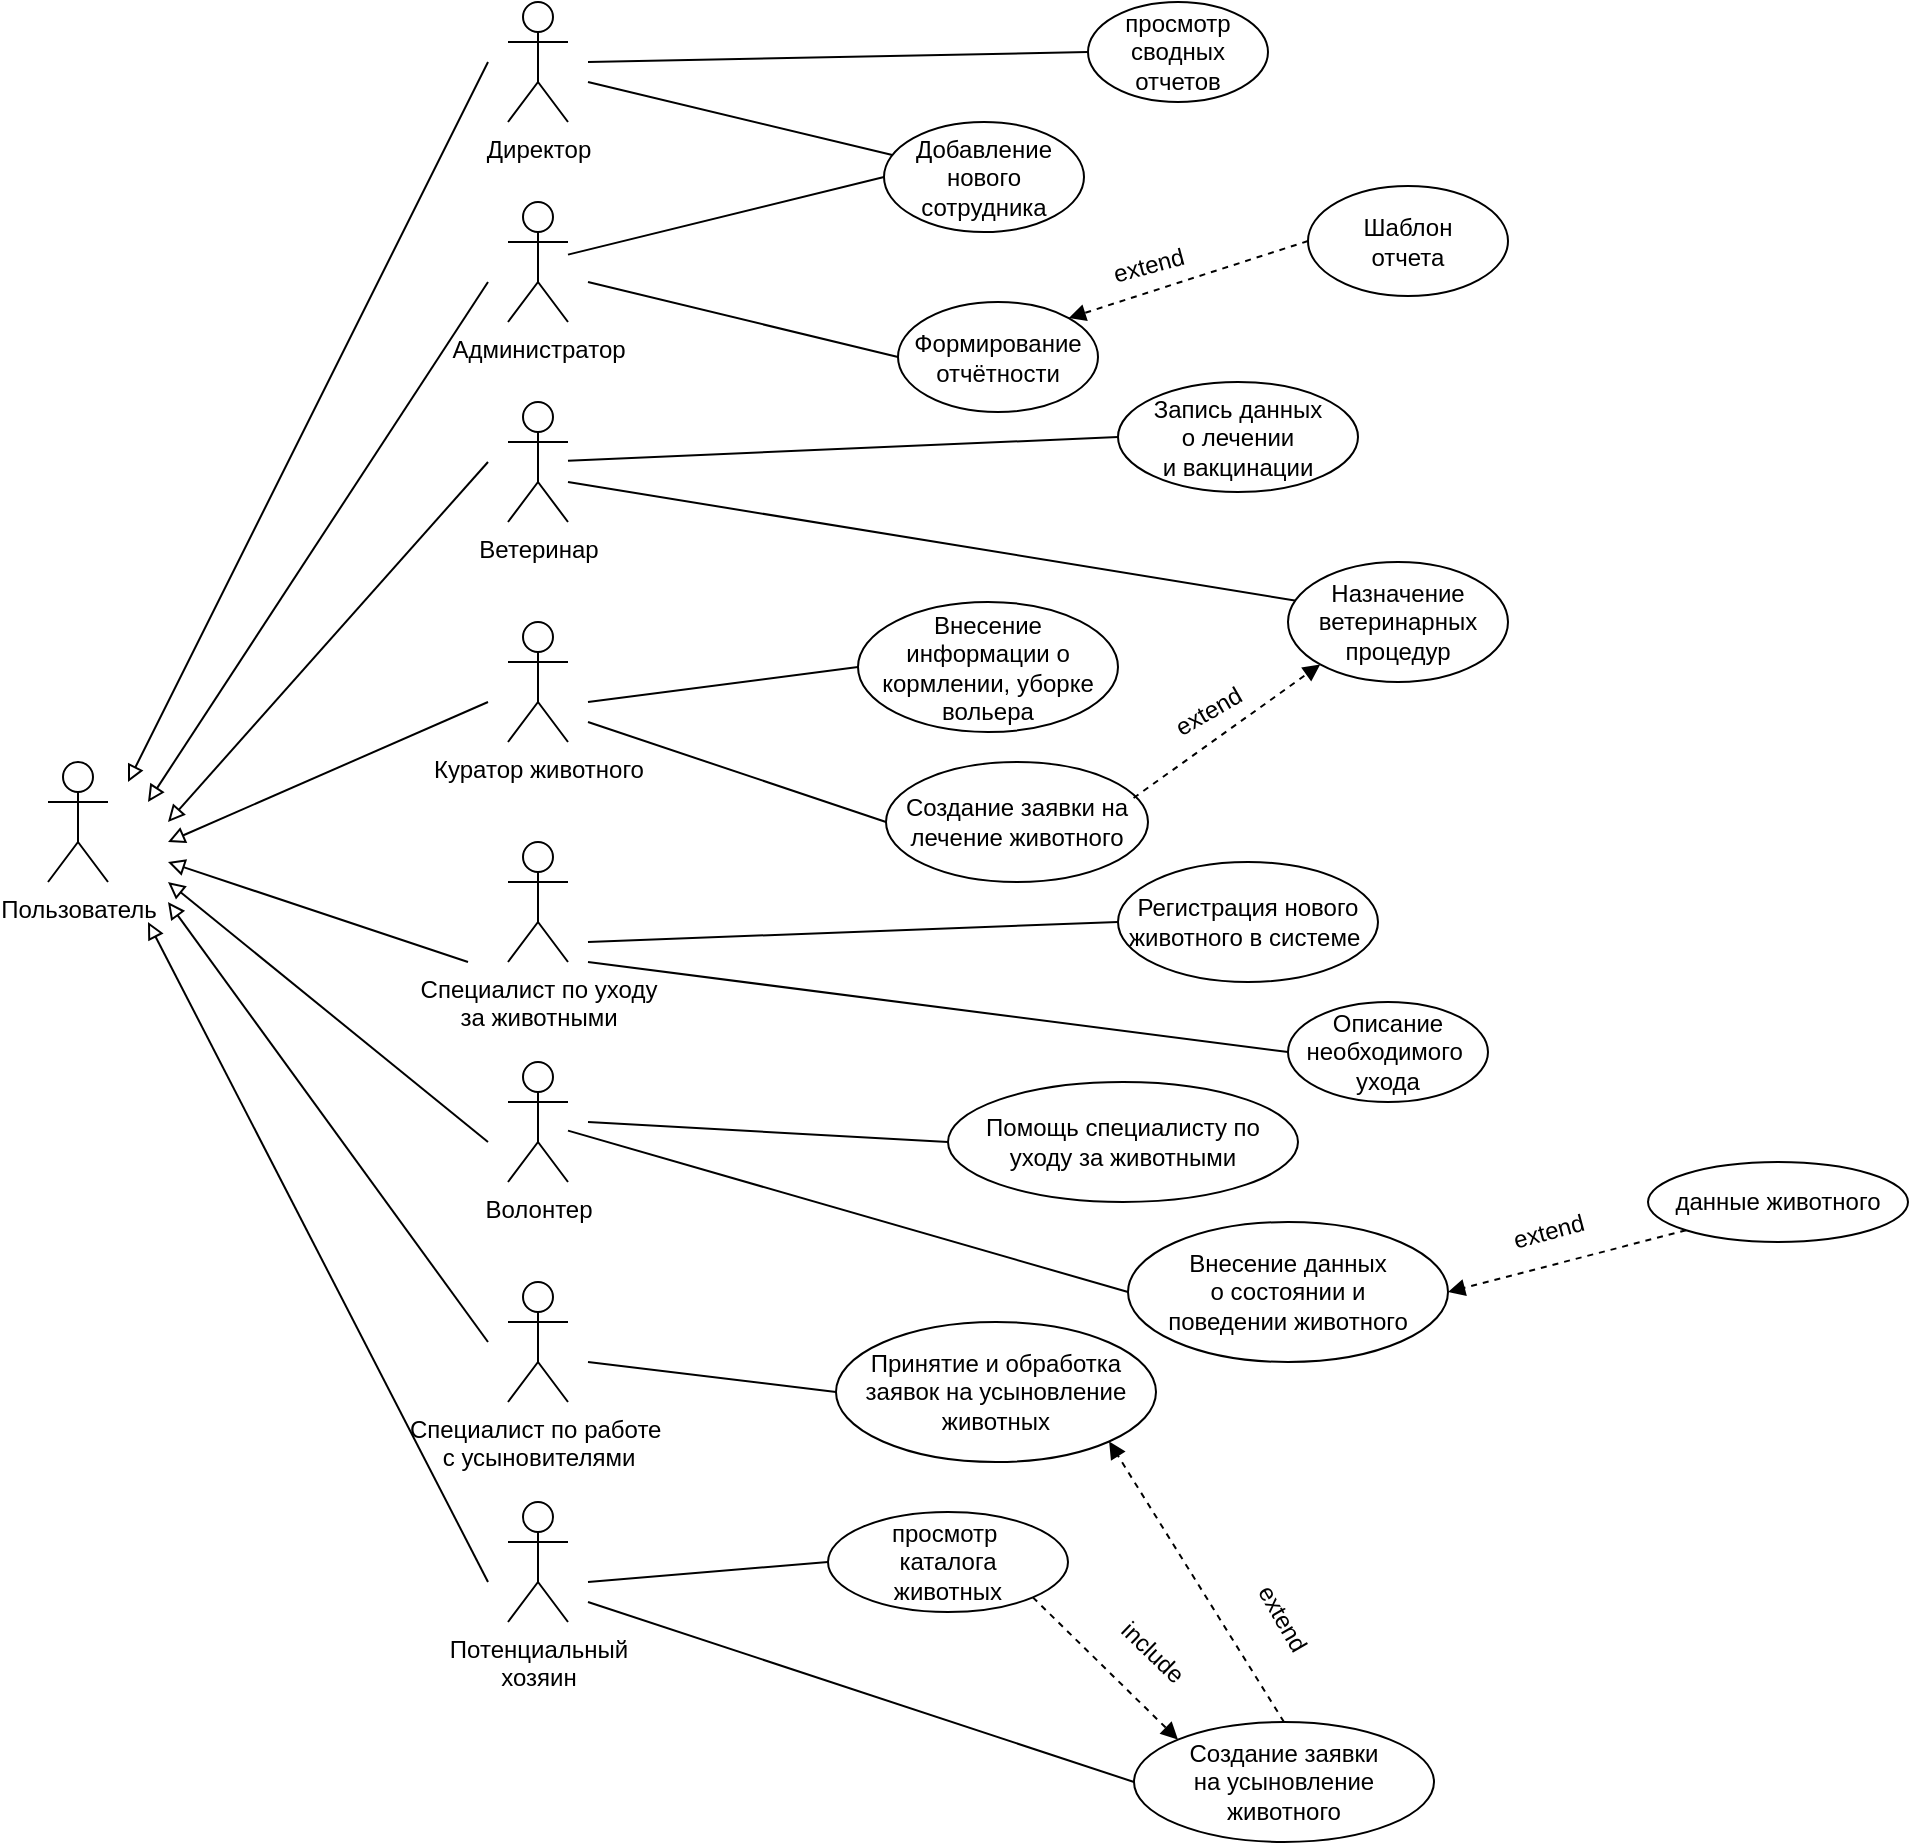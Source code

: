 <mxfile version="24.7.8">
  <diagram name="Страница — 1" id="ILUcZ4VWC_NbgSZ-m6gs">
    <mxGraphModel dx="2901" dy="1196" grid="1" gridSize="10" guides="1" tooltips="1" connect="1" arrows="1" fold="1" page="1" pageScale="1" pageWidth="827" pageHeight="1169" math="0" shadow="0">
      <root>
        <mxCell id="0" />
        <mxCell id="1" parent="0" />
        <mxCell id="S5P2pqd0xD6YAmX3UqQr-1" value="Пользователь" style="shape=umlActor;verticalLabelPosition=bottom;verticalAlign=top;html=1;outlineConnect=0;" parent="1" vertex="1">
          <mxGeometry x="-170" y="410" width="30" height="60" as="geometry" />
        </mxCell>
        <mxCell id="S5P2pqd0xD6YAmX3UqQr-2" value="Директор" style="shape=umlActor;verticalLabelPosition=bottom;verticalAlign=top;html=1;outlineConnect=0;" parent="1" vertex="1">
          <mxGeometry x="60" y="30" width="30" height="60" as="geometry" />
        </mxCell>
        <mxCell id="S5P2pqd0xD6YAmX3UqQr-5" value="Администратор" style="shape=umlActor;verticalLabelPosition=bottom;verticalAlign=top;html=1;outlineConnect=0;" parent="1" vertex="1">
          <mxGeometry x="60" y="130" width="30" height="60" as="geometry" />
        </mxCell>
        <mxCell id="S5P2pqd0xD6YAmX3UqQr-6" value="Ветеринар&lt;div&gt;&lt;br&gt;&lt;/div&gt;" style="shape=umlActor;verticalLabelPosition=bottom;verticalAlign=top;html=1;outlineConnect=0;" parent="1" vertex="1">
          <mxGeometry x="60" y="230" width="30" height="60" as="geometry" />
        </mxCell>
        <mxCell id="S5P2pqd0xD6YAmX3UqQr-7" value="&lt;div&gt;Специалист по уходу&lt;/div&gt;&lt;div&gt;за животными&lt;/div&gt;&lt;div&gt;&lt;br&gt;&lt;/div&gt;" style="shape=umlActor;verticalLabelPosition=bottom;verticalAlign=top;html=1;outlineConnect=0;" parent="1" vertex="1">
          <mxGeometry x="60" y="450" width="30" height="60" as="geometry" />
        </mxCell>
        <mxCell id="S5P2pqd0xD6YAmX3UqQr-8" value="&lt;div&gt;Куратор животного&lt;/div&gt;&lt;div&gt;&lt;br&gt;&lt;/div&gt;" style="shape=umlActor;verticalLabelPosition=bottom;verticalAlign=top;html=1;outlineConnect=0;" parent="1" vertex="1">
          <mxGeometry x="60" y="340" width="30" height="60" as="geometry" />
        </mxCell>
        <mxCell id="S5P2pqd0xD6YAmX3UqQr-10" value="&lt;div&gt;Волонтер&lt;/div&gt;" style="shape=umlActor;verticalLabelPosition=bottom;verticalAlign=top;html=1;outlineConnect=0;" parent="1" vertex="1">
          <mxGeometry x="60" y="560" width="30" height="60" as="geometry" />
        </mxCell>
        <mxCell id="S5P2pqd0xD6YAmX3UqQr-11" value="&lt;div&gt;Специалист по работе&amp;nbsp;&lt;/div&gt;&lt;div&gt;с усыновителями&lt;/div&gt;&lt;div&gt;&lt;br&gt;&lt;/div&gt;" style="shape=umlActor;verticalLabelPosition=bottom;verticalAlign=top;html=1;outlineConnect=0;" parent="1" vertex="1">
          <mxGeometry x="60" y="670" width="30" height="60" as="geometry" />
        </mxCell>
        <mxCell id="S5P2pqd0xD6YAmX3UqQr-12" value="&lt;div&gt;Потенциальный&lt;/div&gt;&lt;div&gt;хозяин&lt;/div&gt;" style="shape=umlActor;verticalLabelPosition=bottom;verticalAlign=top;html=1;outlineConnect=0;" parent="1" vertex="1">
          <mxGeometry x="60" y="780" width="30" height="60" as="geometry" />
        </mxCell>
        <mxCell id="S5P2pqd0xD6YAmX3UqQr-14" value="" style="endArrow=block;html=1;rounded=0;endFill=0;" parent="1" edge="1">
          <mxGeometry width="50" height="50" relative="1" as="geometry">
            <mxPoint x="50" y="60" as="sourcePoint" />
            <mxPoint x="-130" y="420" as="targetPoint" />
          </mxGeometry>
        </mxCell>
        <mxCell id="S5P2pqd0xD6YAmX3UqQr-15" value="" style="endArrow=block;html=1;rounded=0;endFill=0;" parent="1" edge="1">
          <mxGeometry width="50" height="50" relative="1" as="geometry">
            <mxPoint x="50" y="820" as="sourcePoint" />
            <mxPoint x="-120" y="490" as="targetPoint" />
          </mxGeometry>
        </mxCell>
        <mxCell id="S5P2pqd0xD6YAmX3UqQr-16" value="" style="endArrow=block;html=1;rounded=0;endFill=0;" parent="1" edge="1">
          <mxGeometry width="50" height="50" relative="1" as="geometry">
            <mxPoint x="50" y="170" as="sourcePoint" />
            <mxPoint x="-120" y="430" as="targetPoint" />
          </mxGeometry>
        </mxCell>
        <mxCell id="S5P2pqd0xD6YAmX3UqQr-17" value="" style="endArrow=block;html=1;rounded=0;endFill=0;" parent="1" edge="1">
          <mxGeometry width="50" height="50" relative="1" as="geometry">
            <mxPoint x="50" y="700" as="sourcePoint" />
            <mxPoint x="-110" y="480" as="targetPoint" />
          </mxGeometry>
        </mxCell>
        <mxCell id="S5P2pqd0xD6YAmX3UqQr-18" value="" style="endArrow=block;html=1;rounded=0;endFill=0;" parent="1" edge="1">
          <mxGeometry width="50" height="50" relative="1" as="geometry">
            <mxPoint x="50" y="260" as="sourcePoint" />
            <mxPoint x="-110" y="440" as="targetPoint" />
          </mxGeometry>
        </mxCell>
        <mxCell id="S5P2pqd0xD6YAmX3UqQr-19" value="" style="endArrow=block;html=1;rounded=0;endFill=0;" parent="1" edge="1">
          <mxGeometry width="50" height="50" relative="1" as="geometry">
            <mxPoint x="50" y="600" as="sourcePoint" />
            <mxPoint x="-110" y="470" as="targetPoint" />
          </mxGeometry>
        </mxCell>
        <mxCell id="S5P2pqd0xD6YAmX3UqQr-20" value="" style="endArrow=block;html=1;rounded=0;endFill=0;" parent="1" edge="1">
          <mxGeometry width="50" height="50" relative="1" as="geometry">
            <mxPoint x="50" y="380" as="sourcePoint" />
            <mxPoint x="-110" y="450" as="targetPoint" />
          </mxGeometry>
        </mxCell>
        <mxCell id="S5P2pqd0xD6YAmX3UqQr-21" value="" style="endArrow=block;html=1;rounded=0;endFill=0;" parent="1" edge="1">
          <mxGeometry width="50" height="50" relative="1" as="geometry">
            <mxPoint x="40" y="510" as="sourcePoint" />
            <mxPoint x="-110" y="460" as="targetPoint" />
          </mxGeometry>
        </mxCell>
        <mxCell id="S5P2pqd0xD6YAmX3UqQr-22" value="просмотр сводных отчетов" style="ellipse;whiteSpace=wrap;html=1;" parent="1" vertex="1">
          <mxGeometry x="350" y="30" width="90" height="50" as="geometry" />
        </mxCell>
        <mxCell id="S5P2pqd0xD6YAmX3UqQr-23" value="" style="endArrow=none;html=1;rounded=0;entryX=0;entryY=0.5;entryDx=0;entryDy=0;" parent="1" target="S5P2pqd0xD6YAmX3UqQr-22" edge="1">
          <mxGeometry width="50" height="50" relative="1" as="geometry">
            <mxPoint x="100" y="60" as="sourcePoint" />
            <mxPoint x="460" y="420" as="targetPoint" />
          </mxGeometry>
        </mxCell>
        <mxCell id="S5P2pqd0xD6YAmX3UqQr-29" value="Добавление&lt;div&gt;нового&lt;/div&gt;&lt;div&gt;сотрудника&lt;/div&gt;" style="ellipse;whiteSpace=wrap;html=1;" parent="1" vertex="1">
          <mxGeometry x="248" y="90" width="100" height="55" as="geometry" />
        </mxCell>
        <mxCell id="S5P2pqd0xD6YAmX3UqQr-30" value="" style="endArrow=none;html=1;rounded=0;entryX=0;entryY=0.5;entryDx=0;entryDy=0;" parent="1" source="S5P2pqd0xD6YAmX3UqQr-5" target="S5P2pqd0xD6YAmX3UqQr-29" edge="1">
          <mxGeometry width="50" height="50" relative="1" as="geometry">
            <mxPoint x="110" y="70" as="sourcePoint" />
            <mxPoint x="620" y="105" as="targetPoint" />
          </mxGeometry>
        </mxCell>
        <mxCell id="S5P2pqd0xD6YAmX3UqQr-33" value="Формирование&lt;div&gt;отчётности&lt;/div&gt;" style="ellipse;whiteSpace=wrap;html=1;" parent="1" vertex="1">
          <mxGeometry x="255" y="180" width="100" height="55" as="geometry" />
        </mxCell>
        <mxCell id="S5P2pqd0xD6YAmX3UqQr-34" value="" style="endArrow=none;html=1;rounded=0;entryX=0;entryY=0.5;entryDx=0;entryDy=0;" parent="1" target="S5P2pqd0xD6YAmX3UqQr-33" edge="1">
          <mxGeometry width="50" height="50" relative="1" as="geometry">
            <mxPoint x="100" y="170" as="sourcePoint" />
            <mxPoint x="240" y="168" as="targetPoint" />
          </mxGeometry>
        </mxCell>
        <mxCell id="S5P2pqd0xD6YAmX3UqQr-36" value="" style="endArrow=block;html=1;rounded=0;entryX=1;entryY=0;entryDx=0;entryDy=0;dashed=1;startArrow=none;startFill=0;exitX=0;exitY=0.5;exitDx=0;exitDy=0;endFill=1;" parent="1" source="ZK3HSe5MjtL0G6k60uyu-2" target="S5P2pqd0xD6YAmX3UqQr-33" edge="1">
          <mxGeometry width="50" height="50" relative="1" as="geometry">
            <mxPoint x="490" y="150" as="sourcePoint" />
            <mxPoint x="210" y="238" as="targetPoint" />
            <Array as="points" />
          </mxGeometry>
        </mxCell>
        <mxCell id="S5P2pqd0xD6YAmX3UqQr-37" value="Запись данных&lt;div&gt;о лечении&lt;/div&gt;&lt;div&gt;и вакцинации&lt;/div&gt;" style="ellipse;whiteSpace=wrap;html=1;" parent="1" vertex="1">
          <mxGeometry x="365" y="220" width="120" height="55" as="geometry" />
        </mxCell>
        <mxCell id="S5P2pqd0xD6YAmX3UqQr-38" value="" style="endArrow=none;html=1;rounded=0;entryX=0;entryY=0.5;entryDx=0;entryDy=0;" parent="1" source="S5P2pqd0xD6YAmX3UqQr-6" target="S5P2pqd0xD6YAmX3UqQr-37" edge="1">
          <mxGeometry width="50" height="50" relative="1" as="geometry">
            <mxPoint x="110" y="180" as="sourcePoint" />
            <mxPoint x="250" y="238" as="targetPoint" />
          </mxGeometry>
        </mxCell>
        <mxCell id="S5P2pqd0xD6YAmX3UqQr-41" value="Внесение информации о кормлении, уборке вольера" style="ellipse;whiteSpace=wrap;html=1;" parent="1" vertex="1">
          <mxGeometry x="235" y="330" width="130" height="65" as="geometry" />
        </mxCell>
        <mxCell id="S5P2pqd0xD6YAmX3UqQr-42" value="" style="endArrow=none;html=1;rounded=0;entryX=0;entryY=0.5;entryDx=0;entryDy=0;" parent="1" target="S5P2pqd0xD6YAmX3UqQr-41" edge="1">
          <mxGeometry width="50" height="50" relative="1" as="geometry">
            <mxPoint x="100" y="380" as="sourcePoint" />
            <mxPoint x="230" y="308" as="targetPoint" />
          </mxGeometry>
        </mxCell>
        <mxCell id="S5P2pqd0xD6YAmX3UqQr-45" value="Создание заявки на лечение животного" style="ellipse;whiteSpace=wrap;html=1;" parent="1" vertex="1">
          <mxGeometry x="249" y="410" width="131" height="60" as="geometry" />
        </mxCell>
        <mxCell id="S5P2pqd0xD6YAmX3UqQr-46" value="" style="endArrow=none;html=1;rounded=0;entryX=0;entryY=0.5;entryDx=0;entryDy=0;" parent="1" target="S5P2pqd0xD6YAmX3UqQr-45" edge="1">
          <mxGeometry width="50" height="50" relative="1" as="geometry">
            <mxPoint x="100" y="390" as="sourcePoint" />
            <mxPoint x="190" y="398" as="targetPoint" />
          </mxGeometry>
        </mxCell>
        <mxCell id="S5P2pqd0xD6YAmX3UqQr-47" value="" style="endArrow=none;html=1;rounded=0;entryX=0.073;entryY=0.333;entryDx=0;entryDy=0;entryPerimeter=0;" parent="1" target="ZK3HSe5MjtL0G6k60uyu-3" edge="1">
          <mxGeometry width="50" height="50" relative="1" as="geometry">
            <mxPoint x="90" y="270" as="sourcePoint" />
            <mxPoint x="330" y="360" as="targetPoint" />
          </mxGeometry>
        </mxCell>
        <mxCell id="S5P2pqd0xD6YAmX3UqQr-50" value="Регистрация нового животного в системе&amp;nbsp;" style="ellipse;whiteSpace=wrap;html=1;" parent="1" vertex="1">
          <mxGeometry x="365" y="460" width="130" height="60" as="geometry" />
        </mxCell>
        <mxCell id="S5P2pqd0xD6YAmX3UqQr-51" value="Описание необходимого&amp;nbsp;&lt;div&gt;ухода&lt;/div&gt;" style="ellipse;whiteSpace=wrap;html=1;" parent="1" vertex="1">
          <mxGeometry x="450" y="530" width="100" height="50" as="geometry" />
        </mxCell>
        <mxCell id="S5P2pqd0xD6YAmX3UqQr-52" value="" style="endArrow=none;html=1;rounded=0;entryX=0;entryY=0.5;entryDx=0;entryDy=0;" parent="1" target="S5P2pqd0xD6YAmX3UqQr-50" edge="1">
          <mxGeometry width="50" height="50" relative="1" as="geometry">
            <mxPoint x="100" y="500" as="sourcePoint" />
            <mxPoint x="235" y="470" as="targetPoint" />
          </mxGeometry>
        </mxCell>
        <mxCell id="S5P2pqd0xD6YAmX3UqQr-55" value="" style="endArrow=none;html=1;rounded=0;entryX=0;entryY=0.5;entryDx=0;entryDy=0;" parent="1" target="S5P2pqd0xD6YAmX3UqQr-51" edge="1">
          <mxGeometry width="50" height="50" relative="1" as="geometry">
            <mxPoint x="100" y="510" as="sourcePoint" />
            <mxPoint x="170" y="540" as="targetPoint" />
          </mxGeometry>
        </mxCell>
        <mxCell id="S5P2pqd0xD6YAmX3UqQr-59" value="Внесение данных&lt;div&gt;о состоянии и&lt;/div&gt;&lt;div&gt;поведении животного&lt;/div&gt;" style="ellipse;whiteSpace=wrap;html=1;" parent="1" vertex="1">
          <mxGeometry x="370" y="640" width="160" height="70" as="geometry" />
        </mxCell>
        <mxCell id="S5P2pqd0xD6YAmX3UqQr-60" value="" style="endArrow=none;html=1;rounded=0;entryX=0;entryY=0.5;entryDx=0;entryDy=0;" parent="1" source="S5P2pqd0xD6YAmX3UqQr-10" target="S5P2pqd0xD6YAmX3UqQr-59" edge="1">
          <mxGeometry width="50" height="50" relative="1" as="geometry">
            <mxPoint x="110" y="520" as="sourcePoint" />
            <mxPoint x="373" y="575" as="targetPoint" />
          </mxGeometry>
        </mxCell>
        <mxCell id="S5P2pqd0xD6YAmX3UqQr-61" value="Помощь специалисту по&lt;div&gt;уходу за животными&lt;/div&gt;" style="ellipse;whiteSpace=wrap;html=1;" parent="1" vertex="1">
          <mxGeometry x="280" y="570" width="175" height="60" as="geometry" />
        </mxCell>
        <mxCell id="S5P2pqd0xD6YAmX3UqQr-62" value="данные животного" style="ellipse;whiteSpace=wrap;html=1;" parent="1" vertex="1">
          <mxGeometry x="630" y="610" width="130" height="40" as="geometry" />
        </mxCell>
        <mxCell id="S5P2pqd0xD6YAmX3UqQr-63" value="" style="endArrow=block;html=1;rounded=0;endFill=1;exitX=0;exitY=1;exitDx=0;exitDy=0;entryX=1;entryY=0.5;entryDx=0;entryDy=0;dashed=1;" parent="1" source="S5P2pqd0xD6YAmX3UqQr-62" target="S5P2pqd0xD6YAmX3UqQr-59" edge="1">
          <mxGeometry width="50" height="50" relative="1" as="geometry">
            <mxPoint x="60" y="710" as="sourcePoint" />
            <mxPoint x="-100" y="490" as="targetPoint" />
          </mxGeometry>
        </mxCell>
        <mxCell id="S5P2pqd0xD6YAmX3UqQr-64" value="" style="endArrow=none;html=1;rounded=0;entryX=0;entryY=0.5;entryDx=0;entryDy=0;" parent="1" target="S5P2pqd0xD6YAmX3UqQr-61" edge="1">
          <mxGeometry width="50" height="50" relative="1" as="geometry">
            <mxPoint x="100" y="590" as="sourcePoint" />
            <mxPoint x="170" y="665" as="targetPoint" />
          </mxGeometry>
        </mxCell>
        <mxCell id="S5P2pqd0xD6YAmX3UqQr-67" value="Принятие и обработка заявок на усыновление животных" style="ellipse;whiteSpace=wrap;html=1;" parent="1" vertex="1">
          <mxGeometry x="224" y="690" width="160" height="70" as="geometry" />
        </mxCell>
        <mxCell id="S5P2pqd0xD6YAmX3UqQr-69" value="" style="endArrow=none;html=1;rounded=0;entryX=0;entryY=0.5;entryDx=0;entryDy=0;" parent="1" target="S5P2pqd0xD6YAmX3UqQr-67" edge="1">
          <mxGeometry width="50" height="50" relative="1" as="geometry">
            <mxPoint x="100" y="710" as="sourcePoint" />
            <mxPoint x="358" y="675" as="targetPoint" />
          </mxGeometry>
        </mxCell>
        <mxCell id="S5P2pqd0xD6YAmX3UqQr-73" value="" style="endArrow=none;html=1;rounded=0;entryX=0;entryY=0.5;entryDx=0;entryDy=0;" parent="1" target="S5P2pqd0xD6YAmX3UqQr-74" edge="1">
          <mxGeometry width="50" height="50" relative="1" as="geometry">
            <mxPoint x="100" y="820" as="sourcePoint" />
            <mxPoint x="300" y="870" as="targetPoint" />
          </mxGeometry>
        </mxCell>
        <mxCell id="S5P2pqd0xD6YAmX3UqQr-74" value="просмотр&amp;nbsp;&lt;div&gt;каталога&lt;/div&gt;&lt;div&gt;животных&lt;/div&gt;" style="ellipse;whiteSpace=wrap;html=1;" parent="1" vertex="1">
          <mxGeometry x="220" y="785" width="120" height="50" as="geometry" />
        </mxCell>
        <mxCell id="S5P2pqd0xD6YAmX3UqQr-76" value="" style="endArrow=block;html=1;rounded=0;endFill=1;exitX=1;exitY=1;exitDx=0;exitDy=0;entryX=0;entryY=0;entryDx=0;entryDy=0;dashed=1;" parent="1" source="S5P2pqd0xD6YAmX3UqQr-74" target="S5P2pqd0xD6YAmX3UqQr-77" edge="1">
          <mxGeometry width="50" height="50" relative="1" as="geometry">
            <mxPoint x="680" y="715" as="sourcePoint" />
            <mxPoint x="457" y="679" as="targetPoint" />
          </mxGeometry>
        </mxCell>
        <mxCell id="S5P2pqd0xD6YAmX3UqQr-77" value="Создание заявки&lt;div&gt;на усыновление&lt;/div&gt;&lt;div&gt;животного&lt;/div&gt;" style="ellipse;whiteSpace=wrap;html=1;" parent="1" vertex="1">
          <mxGeometry x="373" y="890" width="150" height="60" as="geometry" />
        </mxCell>
        <mxCell id="S5P2pqd0xD6YAmX3UqQr-78" value="" style="endArrow=none;html=1;rounded=0;entryX=0;entryY=0.5;entryDx=0;entryDy=0;" parent="1" target="S5P2pqd0xD6YAmX3UqQr-77" edge="1">
          <mxGeometry width="50" height="50" relative="1" as="geometry">
            <mxPoint x="100" y="830" as="sourcePoint" />
            <mxPoint x="310" y="865" as="targetPoint" />
          </mxGeometry>
        </mxCell>
        <mxCell id="S5P2pqd0xD6YAmX3UqQr-79" value="" style="endArrow=block;html=1;rounded=0;endFill=1;exitX=0.5;exitY=0;exitDx=0;exitDy=0;entryX=1;entryY=1;entryDx=0;entryDy=0;dashed=1;" parent="1" source="S5P2pqd0xD6YAmX3UqQr-77" target="S5P2pqd0xD6YAmX3UqQr-67" edge="1">
          <mxGeometry width="50" height="50" relative="1" as="geometry">
            <mxPoint x="315" y="880" as="sourcePoint" />
            <mxPoint x="370" y="929" as="targetPoint" />
          </mxGeometry>
        </mxCell>
        <mxCell id="S5P2pqd0xD6YAmX3UqQr-82" value="extend" style="text;html=1;align=center;verticalAlign=middle;resizable=0;points=[];autosize=1;strokeColor=none;fillColor=none;rotation=-15;" parent="1" vertex="1">
          <mxGeometry x="550" y="630" width="60" height="30" as="geometry" />
        </mxCell>
        <mxCell id="S5P2pqd0xD6YAmX3UqQr-83" value="extend" style="text;html=1;align=center;verticalAlign=middle;resizable=0;points=[];autosize=1;strokeColor=none;fillColor=none;rotation=60;" parent="1" vertex="1">
          <mxGeometry x="417" y="823" width="60" height="30" as="geometry" />
        </mxCell>
        <mxCell id="S5P2pqd0xD6YAmX3UqQr-84" value="include" style="text;html=1;align=center;verticalAlign=middle;resizable=0;points=[];autosize=1;strokeColor=none;fillColor=none;rotation=44;" parent="1" vertex="1">
          <mxGeometry x="352" y="840" width="60" height="30" as="geometry" />
        </mxCell>
        <mxCell id="S5P2pqd0xD6YAmX3UqQr-85" value="extend" style="text;html=1;align=center;verticalAlign=middle;resizable=0;points=[];autosize=1;strokeColor=none;fillColor=none;rotation=-15;" parent="1" vertex="1">
          <mxGeometry x="350" y="147" width="60" height="30" as="geometry" />
        </mxCell>
        <mxCell id="ZK3HSe5MjtL0G6k60uyu-2" value="Шаблон&lt;div&gt;отчета&lt;/div&gt;" style="ellipse;whiteSpace=wrap;html=1;" parent="1" vertex="1">
          <mxGeometry x="460" y="122" width="100" height="55" as="geometry" />
        </mxCell>
        <mxCell id="ZK3HSe5MjtL0G6k60uyu-3" value="Назначение ветеринарных процедур" style="ellipse;whiteSpace=wrap;html=1;" parent="1" vertex="1">
          <mxGeometry x="450" y="310" width="110" height="60" as="geometry" />
        </mxCell>
        <mxCell id="ZK3HSe5MjtL0G6k60uyu-5" value="" style="endArrow=block;html=1;rounded=0;endFill=1;exitX=0.945;exitY=0.3;exitDx=0;exitDy=0;entryX=0;entryY=1;entryDx=0;entryDy=0;dashed=1;exitPerimeter=0;" parent="1" source="S5P2pqd0xD6YAmX3UqQr-45" target="ZK3HSe5MjtL0G6k60uyu-3" edge="1">
          <mxGeometry width="50" height="50" relative="1" as="geometry">
            <mxPoint x="458" y="900" as="sourcePoint" />
            <mxPoint x="371" y="760" as="targetPoint" />
          </mxGeometry>
        </mxCell>
        <mxCell id="ZK3HSe5MjtL0G6k60uyu-7" value="extend" style="text;html=1;align=center;verticalAlign=middle;resizable=0;points=[];autosize=1;strokeColor=none;fillColor=none;rotation=-30;" parent="1" vertex="1">
          <mxGeometry x="380" y="370" width="60" height="30" as="geometry" />
        </mxCell>
        <mxCell id="EmxMOz3NwJG3KjQYtW4L-1" value="" style="endArrow=none;html=1;rounded=0;" edge="1" parent="1" target="S5P2pqd0xD6YAmX3UqQr-29">
          <mxGeometry width="50" height="50" relative="1" as="geometry">
            <mxPoint x="100" y="70" as="sourcePoint" />
            <mxPoint x="360" y="65" as="targetPoint" />
          </mxGeometry>
        </mxCell>
      </root>
    </mxGraphModel>
  </diagram>
</mxfile>
